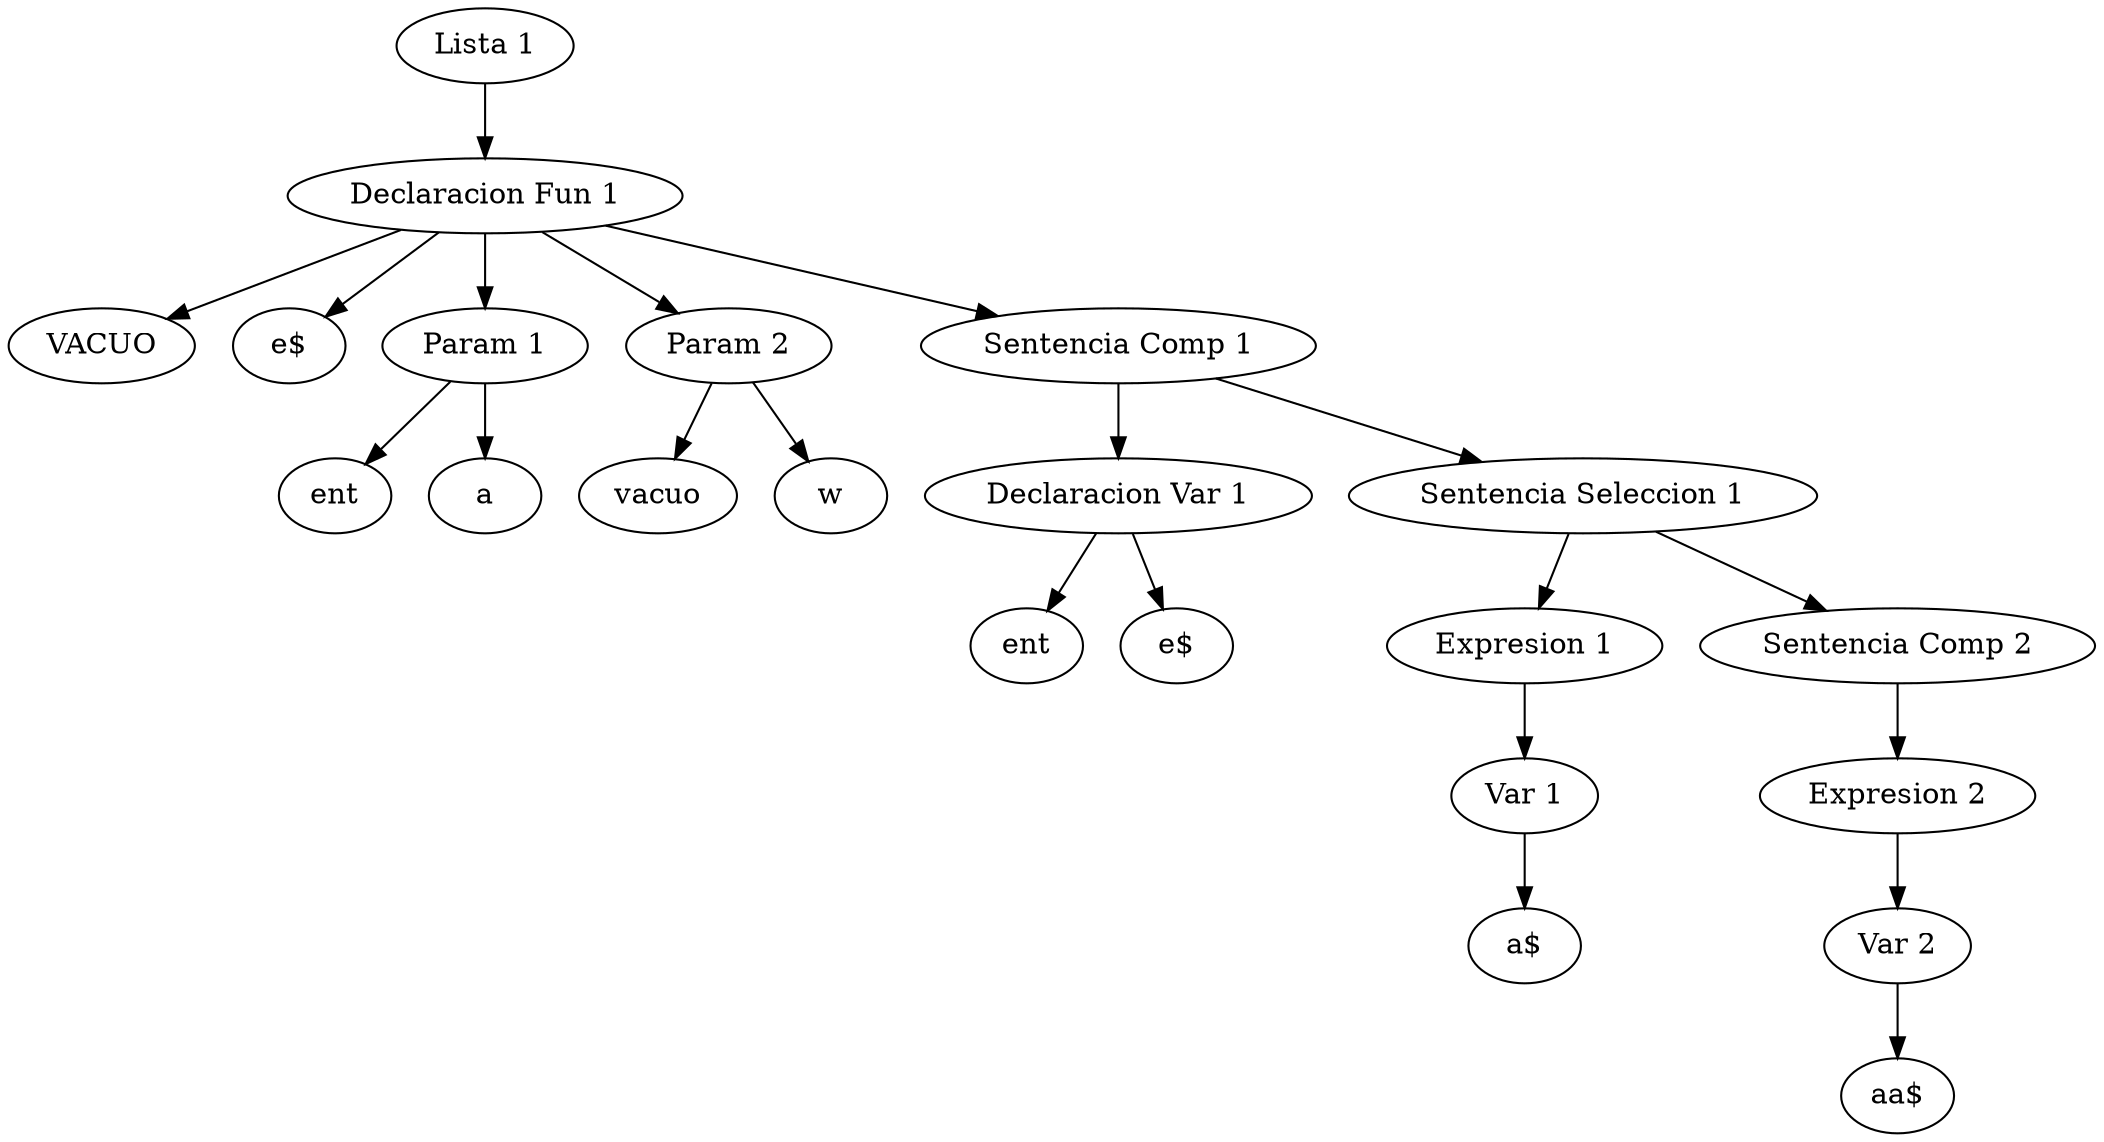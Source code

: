 digraph G {
	"Lista 1" -> "Declaracion Fun 1"
	1 [label="VACUO"]
	"Declaracion Fun 1" -> 1
	2 [label="e$"]
	"Declaracion Fun 1" -> 2
	"Declaracion Fun 1" -> "Param 1"
	3 [label="ent"]
	"Param 1" -> 3
	4 [label="a"]
	"Param 1" -> 4
	"Declaracion Fun 1" -> "Param 2"
	5 [label="vacuo"]
	"Param 2" -> 5
	6 [label="w"]
	"Param 2" -> 6
	"Declaracion Fun 1" -> "Sentencia Comp 1"
	"Sentencia Comp 1" -> "Declaracion Var 1"
	7 [label="ent"]
	"Declaracion Var 1" -> 7
	8 [label="e$"]
	"Declaracion Var 1" -> 8
	"Sentencia Comp 1" -> "Sentencia Seleccion 1"
	"Sentencia Seleccion 1" -> "Expresion 1"
	"Expresion 1" -> "Var 1"
	9 [label="a$"]
	"Var 1" -> 9
	"Sentencia Seleccion 1" -> "Sentencia Comp 2"
	"Sentencia Comp 2" -> "Expresion 2"
	"Expresion 2" -> "Var 2"
	10 [label="aa$"]
	"Var 2" -> 10
}